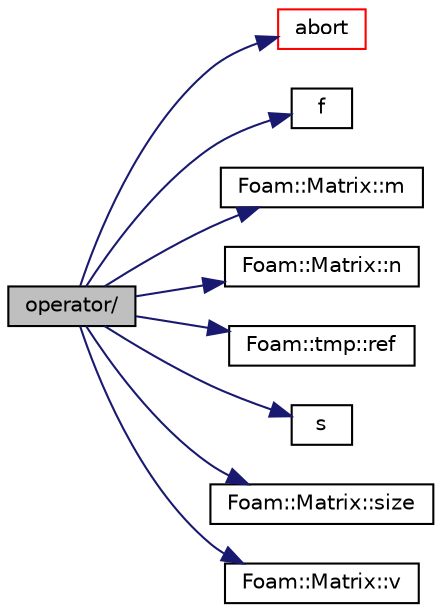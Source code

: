 digraph "operator/"
{
  bgcolor="transparent";
  edge [fontname="Helvetica",fontsize="10",labelfontname="Helvetica",labelfontsize="10"];
  node [fontname="Helvetica",fontsize="10",shape=record];
  rankdir="LR";
  Node124638 [label="operator/",height=0.2,width=0.4,color="black", fillcolor="grey75", style="filled", fontcolor="black"];
  Node124638 -> Node124639 [color="midnightblue",fontsize="10",style="solid",fontname="Helvetica"];
  Node124639 [label="abort",height=0.2,width=0.4,color="red",URL="$a21851.html#a447107a607d03e417307c203fa5fb44b"];
  Node124638 -> Node124684 [color="midnightblue",fontsize="10",style="solid",fontname="Helvetica"];
  Node124684 [label="f",height=0.2,width=0.4,color="black",URL="$a18335.html#a888be93833ac7a23170555c69c690288"];
  Node124638 -> Node124685 [color="midnightblue",fontsize="10",style="solid",fontname="Helvetica"];
  Node124685 [label="Foam::Matrix::m",height=0.2,width=0.4,color="black",URL="$a27889.html#a910305ebc963132f09b276357a5a6da0",tooltip="Return the number of rows. "];
  Node124638 -> Node124686 [color="midnightblue",fontsize="10",style="solid",fontname="Helvetica"];
  Node124686 [label="Foam::Matrix::n",height=0.2,width=0.4,color="black",URL="$a27889.html#a8a840ce72ef06572aff1f3e950889757",tooltip="Return the number of columns. "];
  Node124638 -> Node124687 [color="midnightblue",fontsize="10",style="solid",fontname="Helvetica"];
  Node124687 [label="Foam::tmp::ref",height=0.2,width=0.4,color="black",URL="$a27077.html#aeaf81e641282874cef07f5b808efc83b",tooltip="Return non-const reference or generate a fatal error. "];
  Node124638 -> Node124688 [color="midnightblue",fontsize="10",style="solid",fontname="Helvetica"];
  Node124688 [label="s",height=0.2,width=0.4,color="black",URL="$a19343.html#abb9c4233033fad2ad0206cd4adad3b9f"];
  Node124638 -> Node124689 [color="midnightblue",fontsize="10",style="solid",fontname="Helvetica"];
  Node124689 [label="Foam::Matrix::size",height=0.2,width=0.4,color="black",URL="$a27889.html#a47b3bf30da1eb3ab8076b5fbe00e0494",tooltip="Return the number of elements in matrix (m*n) "];
  Node124638 -> Node124690 [color="midnightblue",fontsize="10",style="solid",fontname="Helvetica"];
  Node124690 [label="Foam::Matrix::v",height=0.2,width=0.4,color="black",URL="$a27889.html#a83f169f1b63210a7236cb1979db8aa04",tooltip="Return element vector of the constant Matrix. "];
}
